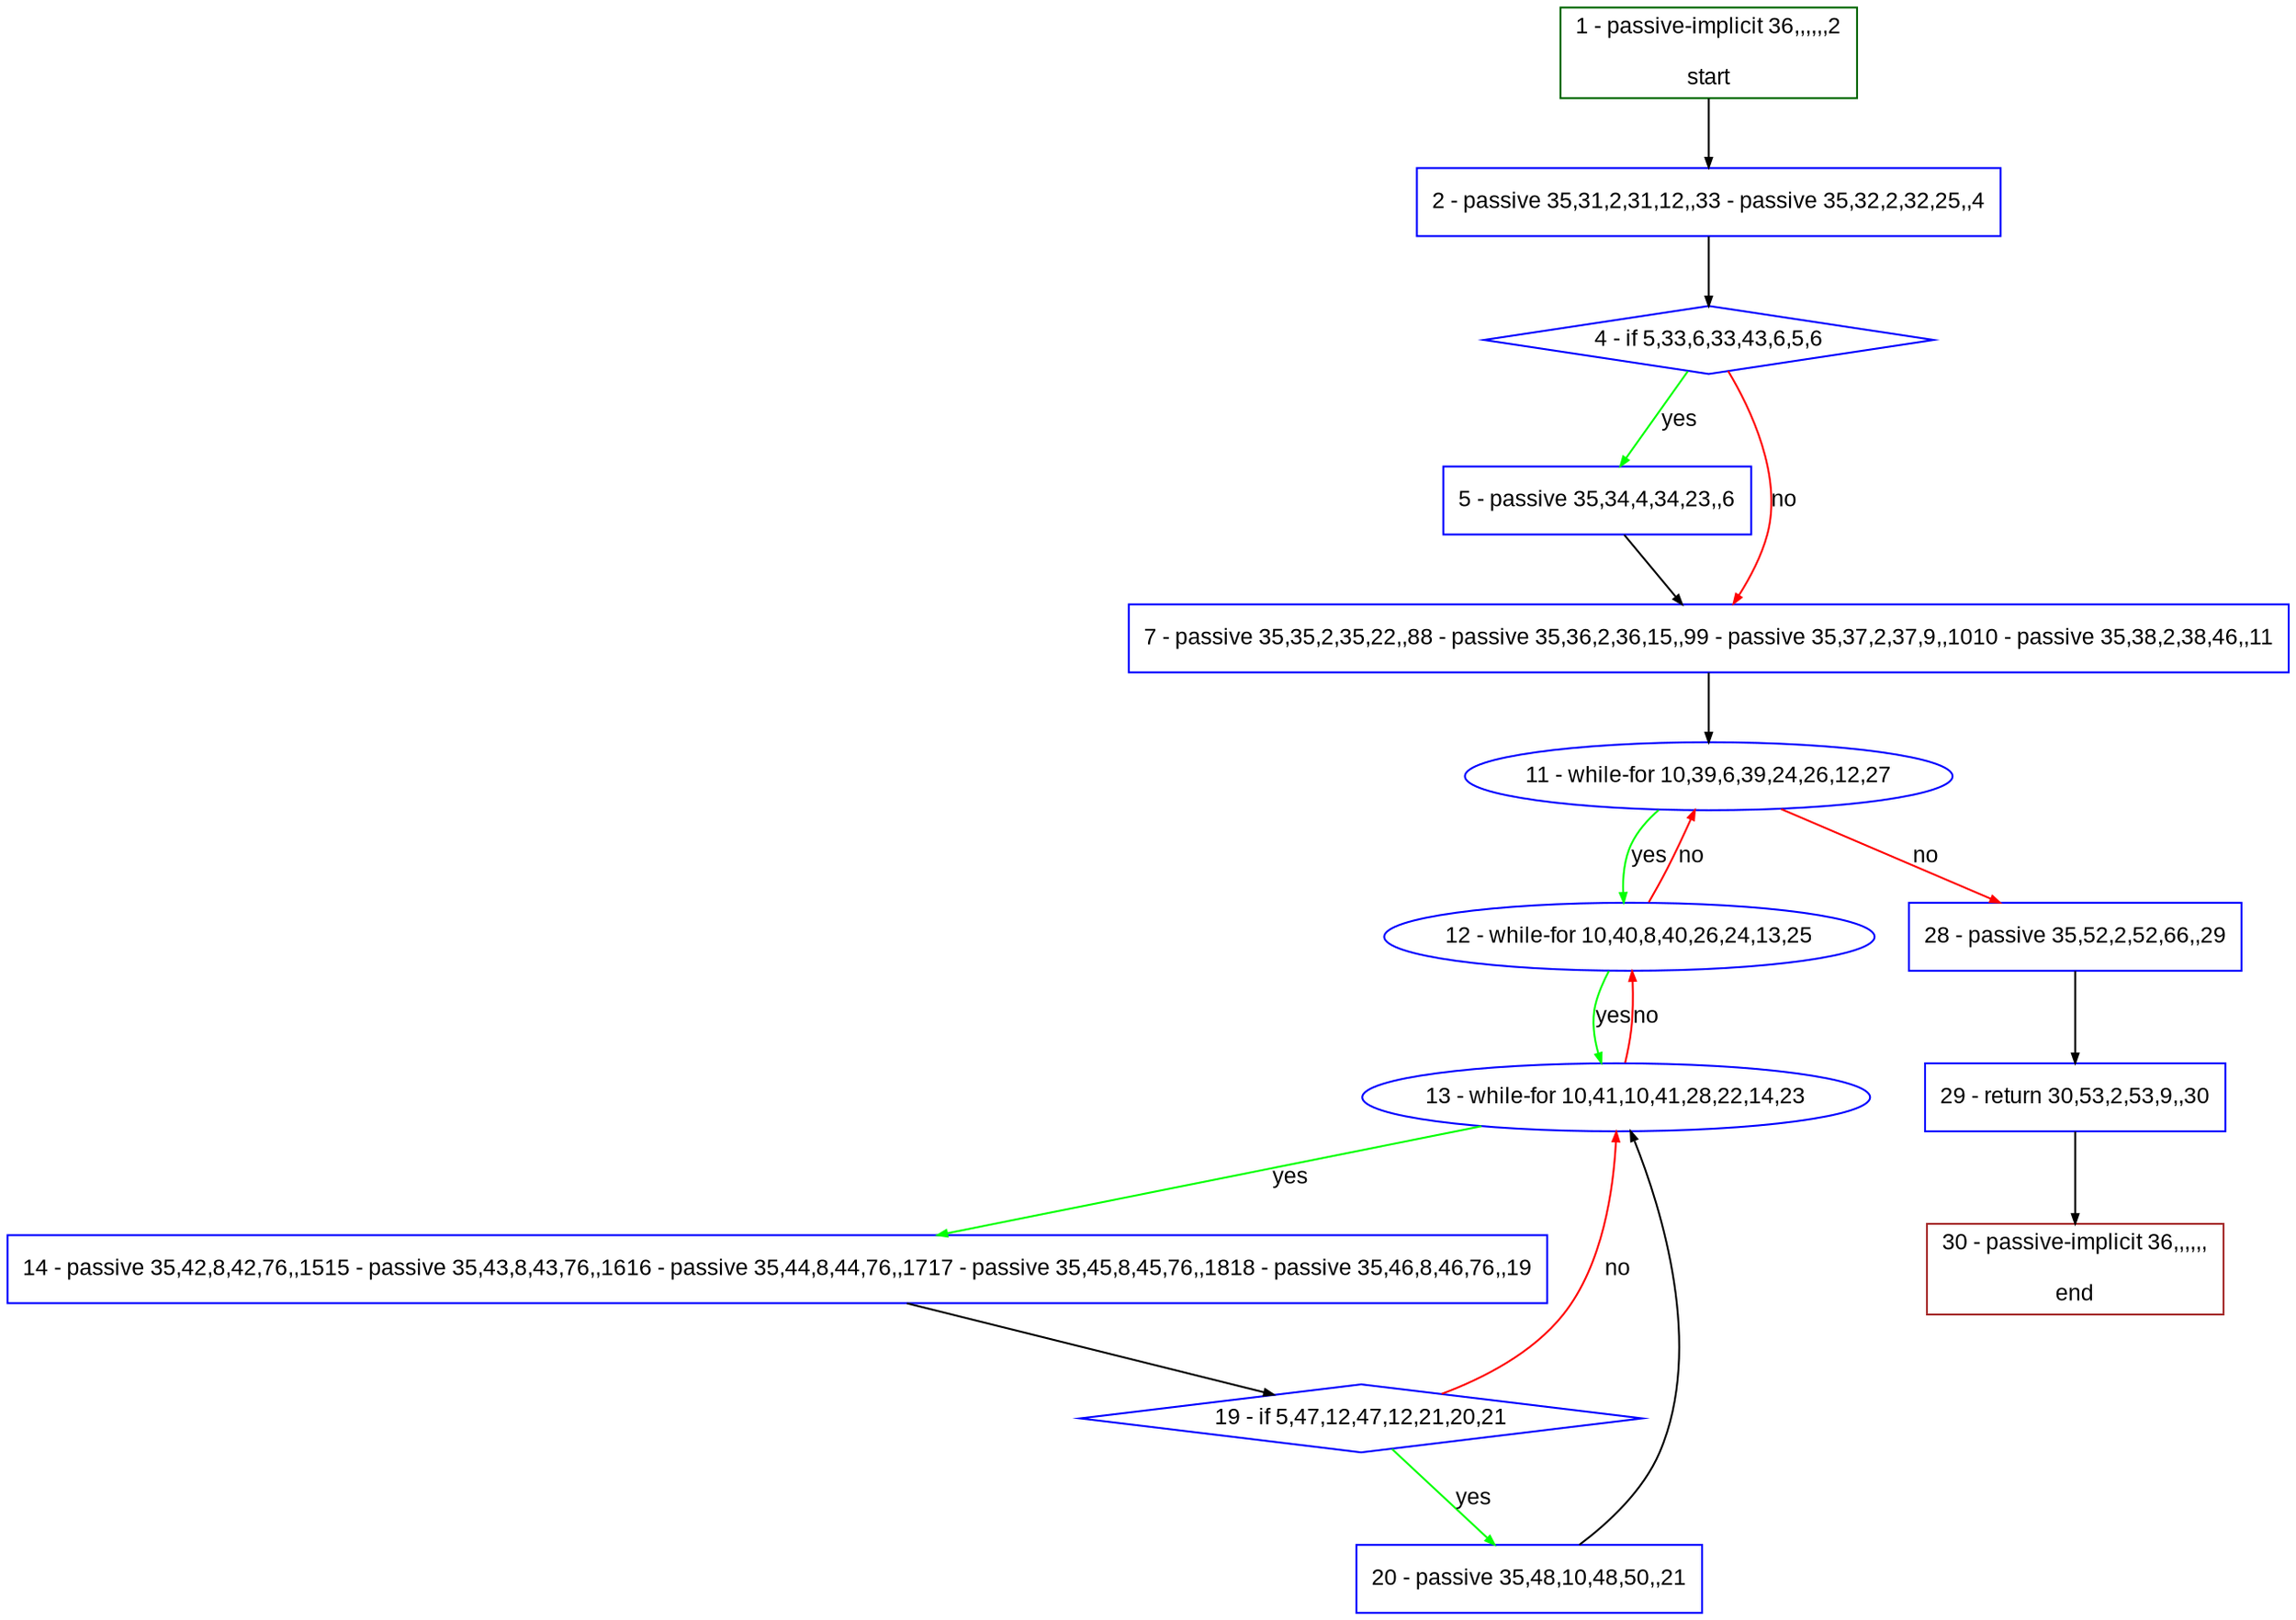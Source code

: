 digraph "" {
  graph [pack="true", label="", fontsize="12", packmode="clust", fontname="Arial", fillcolor="#FFFFCC", bgcolor="white", style="rounded,filled", compound="true"];
  node [node_initialized="no", label="", color="grey", fontsize="12", fillcolor="white", fontname="Arial", style="filled", shape="rectangle", compound="true", fixedsize="false"];
  edge [fontcolor="black", arrowhead="normal", arrowtail="none", arrowsize="0.5", ltail="", label="", color="black", fontsize="12", lhead="", fontname="Arial", dir="forward", compound="true"];
  __N1 [label="2 - passive 35,31,2,31,12,,33 - passive 35,32,2,32,25,,4", color="#0000ff", fillcolor="#ffffff", style="filled", shape="box"];
  __N2 [label="1 - passive-implicit 36,,,,,,2\n\nstart", color="#006400", fillcolor="#ffffff", style="filled", shape="box"];
  __N3 [label="4 - if 5,33,6,33,43,6,5,6", color="#0000ff", fillcolor="#ffffff", style="filled", shape="diamond"];
  __N4 [label="5 - passive 35,34,4,34,23,,6", color="#0000ff", fillcolor="#ffffff", style="filled", shape="box"];
  __N5 [label="7 - passive 35,35,2,35,22,,88 - passive 35,36,2,36,15,,99 - passive 35,37,2,37,9,,1010 - passive 35,38,2,38,46,,11", color="#0000ff", fillcolor="#ffffff", style="filled", shape="box"];
  __N6 [label="11 - while-for 10,39,6,39,24,26,12,27", color="#0000ff", fillcolor="#ffffff", style="filled", shape="oval"];
  __N7 [label="12 - while-for 10,40,8,40,26,24,13,25", color="#0000ff", fillcolor="#ffffff", style="filled", shape="oval"];
  __N8 [label="28 - passive 35,52,2,52,66,,29", color="#0000ff", fillcolor="#ffffff", style="filled", shape="box"];
  __N9 [label="13 - while-for 10,41,10,41,28,22,14,23", color="#0000ff", fillcolor="#ffffff", style="filled", shape="oval"];
  __N10 [label="14 - passive 35,42,8,42,76,,1515 - passive 35,43,8,43,76,,1616 - passive 35,44,8,44,76,,1717 - passive 35,45,8,45,76,,1818 - passive 35,46,8,46,76,,19", color="#0000ff", fillcolor="#ffffff", style="filled", shape="box"];
  __N11 [label="19 - if 5,47,12,47,12,21,20,21", color="#0000ff", fillcolor="#ffffff", style="filled", shape="diamond"];
  __N12 [label="20 - passive 35,48,10,48,50,,21", color="#0000ff", fillcolor="#ffffff", style="filled", shape="box"];
  __N13 [label="29 - return 30,53,2,53,9,,30", color="#0000ff", fillcolor="#ffffff", style="filled", shape="box"];
  __N14 [label="30 - passive-implicit 36,,,,,,\n\nend", color="#a52a2a", fillcolor="#ffffff", style="filled", shape="box"];
  __N2 -> __N1 [arrowhead="normal", arrowtail="none", color="#000000", label="", dir="forward"];
  __N1 -> __N3 [arrowhead="normal", arrowtail="none", color="#000000", label="", dir="forward"];
  __N3 -> __N4 [arrowhead="normal", arrowtail="none", color="#00ff00", label="yes", dir="forward"];
  __N3 -> __N5 [arrowhead="normal", arrowtail="none", color="#ff0000", label="no", dir="forward"];
  __N4 -> __N5 [arrowhead="normal", arrowtail="none", color="#000000", label="", dir="forward"];
  __N5 -> __N6 [arrowhead="normal", arrowtail="none", color="#000000", label="", dir="forward"];
  __N6 -> __N7 [arrowhead="normal", arrowtail="none", color="#00ff00", label="yes", dir="forward"];
  __N7 -> __N6 [arrowhead="normal", arrowtail="none", color="#ff0000", label="no", dir="forward"];
  __N6 -> __N8 [arrowhead="normal", arrowtail="none", color="#ff0000", label="no", dir="forward"];
  __N7 -> __N9 [arrowhead="normal", arrowtail="none", color="#00ff00", label="yes", dir="forward"];
  __N9 -> __N7 [arrowhead="normal", arrowtail="none", color="#ff0000", label="no", dir="forward"];
  __N9 -> __N10 [arrowhead="normal", arrowtail="none", color="#00ff00", label="yes", dir="forward"];
  __N10 -> __N11 [arrowhead="normal", arrowtail="none", color="#000000", label="", dir="forward"];
  __N11 -> __N9 [arrowhead="normal", arrowtail="none", color="#ff0000", label="no", dir="forward"];
  __N11 -> __N12 [arrowhead="normal", arrowtail="none", color="#00ff00", label="yes", dir="forward"];
  __N12 -> __N9 [arrowhead="normal", arrowtail="none", color="#000000", label="", dir="forward"];
  __N8 -> __N13 [arrowhead="normal", arrowtail="none", color="#000000", label="", dir="forward"];
  __N13 -> __N14 [arrowhead="normal", arrowtail="none", color="#000000", label="", dir="forward"];
}
